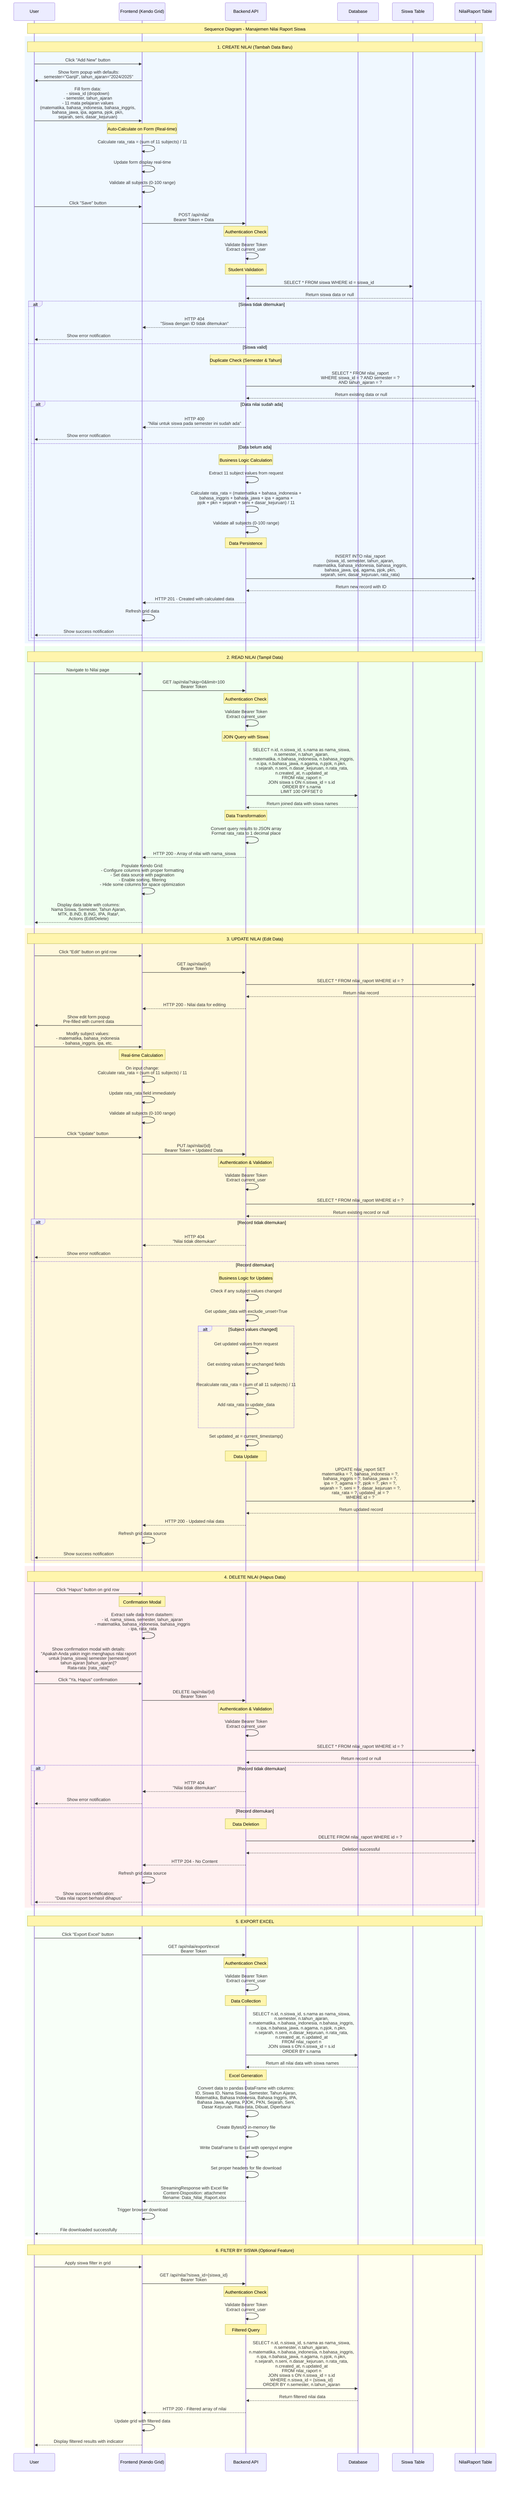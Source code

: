 sequenceDiagram
    participant U as User
    participant F as Frontend (Kendo Grid)
    participant A as Backend API
    participant D as Database
    participant S as Siswa Table
    participant N as NilaiRaport Table

    Note over U,N: Sequence Diagram - Manajemen Nilai Raport Siswa

    %% Create Nilai
    rect rgb(240, 248, 255)
        Note over U,N: 1. CREATE NILAI (Tambah Data Baru)
        
        U->>F: Click "Add New" button
        F->>U: Show form popup with defaults:<br/>semester="Ganjil", tahun_ajaran="2024/2025"
        U->>F: Fill form data:<br/>- siswa_id (dropdown)<br/>- semester, tahun_ajaran<br/>- 11 mata pelajaran values<br/>(matematika, bahasa_indonesia, bahasa_inggris,<br/>bahasa_jawa, ipa, agama, pjok, pkn,<br/>sejarah, seni, dasar_kejuruan)
        
        Note over F: Auto-Calculate on Form (Real-time)
        F->>F: Calculate rata_rata = (sum of 11 subjects) / 11
        F->>F: Update form display real-time
        F->>F: Validate all subjects (0-100 range)
        
        U->>F: Click "Save" button
        
        F->>A: POST /api/nilai/<br/>Bearer Token + Data
        
        Note over A: Authentication Check
        A->>A: Validate Bearer Token<br/>Extract current_user
        
        Note over A: Student Validation
        A->>S: SELECT * FROM siswa WHERE id = siswa_id
        S-->>A: Return siswa data or null
        
        alt Siswa tidak ditemukan
            A-->>F: HTTP 404<br/>"Siswa dengan ID tidak ditemukan"
            F-->>U: Show error notification
        else Siswa valid
            Note over A: Duplicate Check (Semester & Tahun)
            A->>N: SELECT * FROM nilai_raport<br/>WHERE siswa_id = ? AND semester = ?<br/>AND tahun_ajaran = ?
            N-->>A: Return existing data or null
            
            alt Data nilai sudah ada
                A-->>F: HTTP 400<br/>"Nilai untuk siswa pada semester ini sudah ada"
                F-->>U: Show error notification
            else Data belum ada
                Note over A: Business Logic Calculation
                A->>A: Extract 11 subject values from request
                A->>A: Calculate rata_rata = (matematika + bahasa_indonesia +<br/>bahasa_inggris + bahasa_jawa + ipa + agama +<br/>pjok + pkn + sejarah + seni + dasar_kejuruan) / 11
                A->>A: Validate all subjects (0-100 range)
                
                Note over A: Data Persistence
                A->>N: INSERT INTO nilai_raport<br/>(siswa_id, semester, tahun_ajaran,<br/>matematika, bahasa_indonesia, bahasa_inggris,<br/>bahasa_jawa, ipa, agama, pjok, pkn,<br/>sejarah, seni, dasar_kejuruan, rata_rata)
                N-->>A: Return new record with ID
                
                A-->>F: HTTP 201 - Created with calculated data
                F->>F: Refresh grid data
                F-->>U: Show success notification
            end
        end
    end

    rect rgb(240, 255, 240)
        Note over U,N: 2. READ NILAI (Tampil Data)
        
        U->>F: Navigate to Nilai page
        F->>A: GET /api/nilai?skip=0&limit=100<br/>Bearer Token
        
        Note over A: Authentication Check
        A->>A: Validate Bearer Token<br/>Extract current_user
        
        Note over A: JOIN Query with Siswa
        A->>D: SELECT n.id, n.siswa_id, s.nama as nama_siswa,<br/>n.semester, n.tahun_ajaran,<br/>n.matematika, n.bahasa_indonesia, n.bahasa_inggris,<br/>n.ipa, n.bahasa_jawa, n.agama, n.pjok, n.pkn,<br/>n.sejarah, n.seni, n.dasar_kejuruan, n.rata_rata,<br/>n.created_at, n.updated_at<br/>FROM nilai_raport n<br/>JOIN siswa s ON n.siswa_id = s.id<br/>ORDER BY s.nama<br/>LIMIT 100 OFFSET 0
        
        D-->>A: Return joined data with siswa names
        
        Note over A: Data Transformation
        A->>A: Convert query results to JSON array<br/>Format rata_rata to 1 decimal place
        
        A-->>F: HTTP 200 - Array of nilai with nama_siswa
        
        F->>F: Populate Kendo Grid:<br/>- Configure columns with proper formatting<br/>- Set data source with pagination<br/>- Enable sorting, filtering<br/>- Hide some columns for space optimization
        
        F-->>U: Display data table with columns:<br/>Nama Siswa, Semester, Tahun Ajaran,<br/>MTK, B.IND, B.ING, IPA, Rata²,<br/>Actions (Edit/Delete)
    end

    rect rgb(255, 248, 220)
        Note over U,N: 3. UPDATE NILAI (Edit Data)
        
        U->>F: Click "Edit" button on grid row
        F->>A: GET /api/nilai/{id}<br/>Bearer Token
        A->>N: SELECT * FROM nilai_raport WHERE id = ?
        N-->>A: Return nilai record
        A-->>F: HTTP 200 - Nilai data for editing
        
        F->>U: Show edit form popup<br/>Pre-filled with current data
        U->>F: Modify subject values:<br/>- matematika, bahasa_indonesia<br/>- bahasa_inggris, ipa, etc.
        
        Note over F: Real-time Calculation
        F->>F: On input change:<br/>Calculate rata_rata = (sum of 11 subjects) / 11
        F->>F: Update rata_rata field immediately
        F->>F: Validate all subjects (0-100 range)
        
        U->>F: Click "Update" button
        
        F->>A: PUT /api/nilai/{id}<br/>Bearer Token + Updated Data
        
        Note over A: Authentication & Validation
        A->>A: Validate Bearer Token<br/>Extract current_user
        A->>N: SELECT * FROM nilai_raport WHERE id = ?
        N-->>A: Return existing record or null
        
        alt Record tidak ditemukan
            A-->>F: HTTP 404<br/>"Nilai tidak ditemukan"
            F-->>U: Show error notification
        else Record ditemukan
            Note over A: Business Logic for Updates
            A->>A: Check if any subject values changed
            A->>A: Get update_data with exclude_unset=True
            
            alt Subject values changed
                A->>A: Get updated values from request
                A->>A: Get existing values for unchanged fields
                A->>A: Recalculate rata_rata = (sum of all 11 subjects) / 11
                A->>A: Add rata_rata to update_data
            end
            
            A->>A: Set updated_at = current_timestamp()
            
            Note over A: Data Update
            A->>N: UPDATE nilai_raport SET<br/>matematika = ?, bahasa_indonesia = ?,<br/>bahasa_inggris = ?, bahasa_jawa = ?,<br/>ipa = ?, agama = ?, pjok = ?, pkn = ?,<br/>sejarah = ?, seni = ?, dasar_kejuruan = ?,<br/>rata_rata = ?, updated_at = ?<br/>WHERE id = ?
            N-->>A: Return updated record
            
            A-->>F: HTTP 200 - Updated nilai data
            F->>F: Refresh grid data source
            F-->>U: Show success notification
        end
    end

    rect rgb(255, 240, 240)
        Note over U,N: 4. DELETE NILAI (Hapus Data)
        
        U->>F: Click "Hapus" button on grid row
        
        Note over F: Confirmation Modal
        F->>F: Extract safe data from dataItem:<br/>- id, nama_siswa, semester, tahun_ajaran<br/>- matematika, bahasa_indonesia, bahasa_inggris<br/>- ipa, rata_rata
        
        F->>U: Show confirmation modal with details:<br/>"Apakah Anda yakin ingin menghapus nilai raport<br/>untuk [nama_siswa] semester [semester]<br/>tahun ajaran [tahun_ajaran]?<br/>Rata-rata: [rata_rata]"
        
        U->>F: Click "Ya, Hapus" confirmation
        
        F->>A: DELETE /api/nilai/{id}<br/>Bearer Token
        
        Note over A: Authentication & Validation
        A->>A: Validate Bearer Token<br/>Extract current_user
        A->>N: SELECT * FROM nilai_raport WHERE id = ?
        N-->>A: Return record or null
        
        alt Record tidak ditemukan
            A-->>F: HTTP 404<br/>"Nilai tidak ditemukan"
            F-->>U: Show error notification
        else Record ditemukan
            Note over A: Data Deletion
            A->>N: DELETE FROM nilai_raport WHERE id = ?
            N-->>A: Deletion successful
            
            A-->>F: HTTP 204 - No Content
            F->>F: Refresh grid data source
            F-->>U: Show success notification:<br/>"Data nilai raport berhasil dihapus"
        end
    end

    rect rgb(248, 255, 248)
        Note over U,N: 5. EXPORT EXCEL
        
        U->>F: Click "Export Excel" button
        F->>A: GET /api/nilai/export/excel<br/>Bearer Token
        
        Note over A: Authentication Check
        A->>A: Validate Bearer Token<br/>Extract current_user
        
        Note over A: Data Collection
        A->>D: SELECT n.id, n.siswa_id, s.nama as nama_siswa,<br/>n.semester, n.tahun_ajaran,<br/>n.matematika, n.bahasa_indonesia, n.bahasa_inggris,<br/>n.ipa, n.bahasa_jawa, n.agama, n.pjok, n.pkn,<br/>n.sejarah, n.seni, n.dasar_kejuruan, n.rata_rata,<br/>n.created_at, n.updated_at<br/>FROM nilai_raport n<br/>JOIN siswa s ON n.siswa_id = s.id<br/>ORDER BY s.nama
        
        D-->>A: Return all nilai data with siswa names
        
        Note over A: Excel Generation
        A->>A: Convert data to pandas DataFrame with columns:<br/>ID, Siswa ID, Nama Siswa, Semester, Tahun Ajaran,<br/>Matematika, Bahasa Indonesia, Bahasa Inggris, IPA,<br/>Bahasa Jawa, Agama, PJOK, PKN, Sejarah, Seni,<br/>Dasar Kejuruan, Rata-rata, Dibuat, Diperbarui
        A->>A: Create BytesIO in-memory file
        A->>A: Write DataFrame to Excel with openpyxl engine
        A->>A: Set proper headers for file download
        
        A-->>F: StreamingResponse with Excel file<br/>Content-Disposition: attachment<br/>filename: Data_Nilai_Raport.xlsx
        
        F->>F: Trigger browser download
        F-->>U: File downloaded successfully
    end

    rect rgb(255, 255, 240)
        Note over U,N: 6. FILTER BY SISWA (Optional Feature)
        
        U->>F: Apply siswa filter in grid
        F->>A: GET /api/nilai?siswa_id={siswa_id}<br/>Bearer Token
        
        Note over A: Authentication Check
        A->>A: Validate Bearer Token<br/>Extract current_user
        
        Note over A: Filtered Query
        A->>D: SELECT n.id, n.siswa_id, s.nama as nama_siswa,<br/>n.semester, n.tahun_ajaran,<br/>n.matematika, n.bahasa_indonesia, n.bahasa_inggris,<br/>n.ipa, n.bahasa_jawa, n.agama, n.pjok, n.pkn,<br/>n.sejarah, n.seni, n.dasar_kejuruan, n.rata_rata,<br/>n.created_at, n.updated_at<br/>FROM nilai_raport n<br/>JOIN siswa s ON n.siswa_id = s.id<br/>WHERE n.siswa_id = {siswa_id}<br/>ORDER BY n.semester, n.tahun_ajaran
        
        D-->>A: Return filtered nilai data
        
        A-->>F: HTTP 200 - Filtered array of nilai
        F->>F: Update grid with filtered data
        F-->>U: Display filtered results with indicator
    end